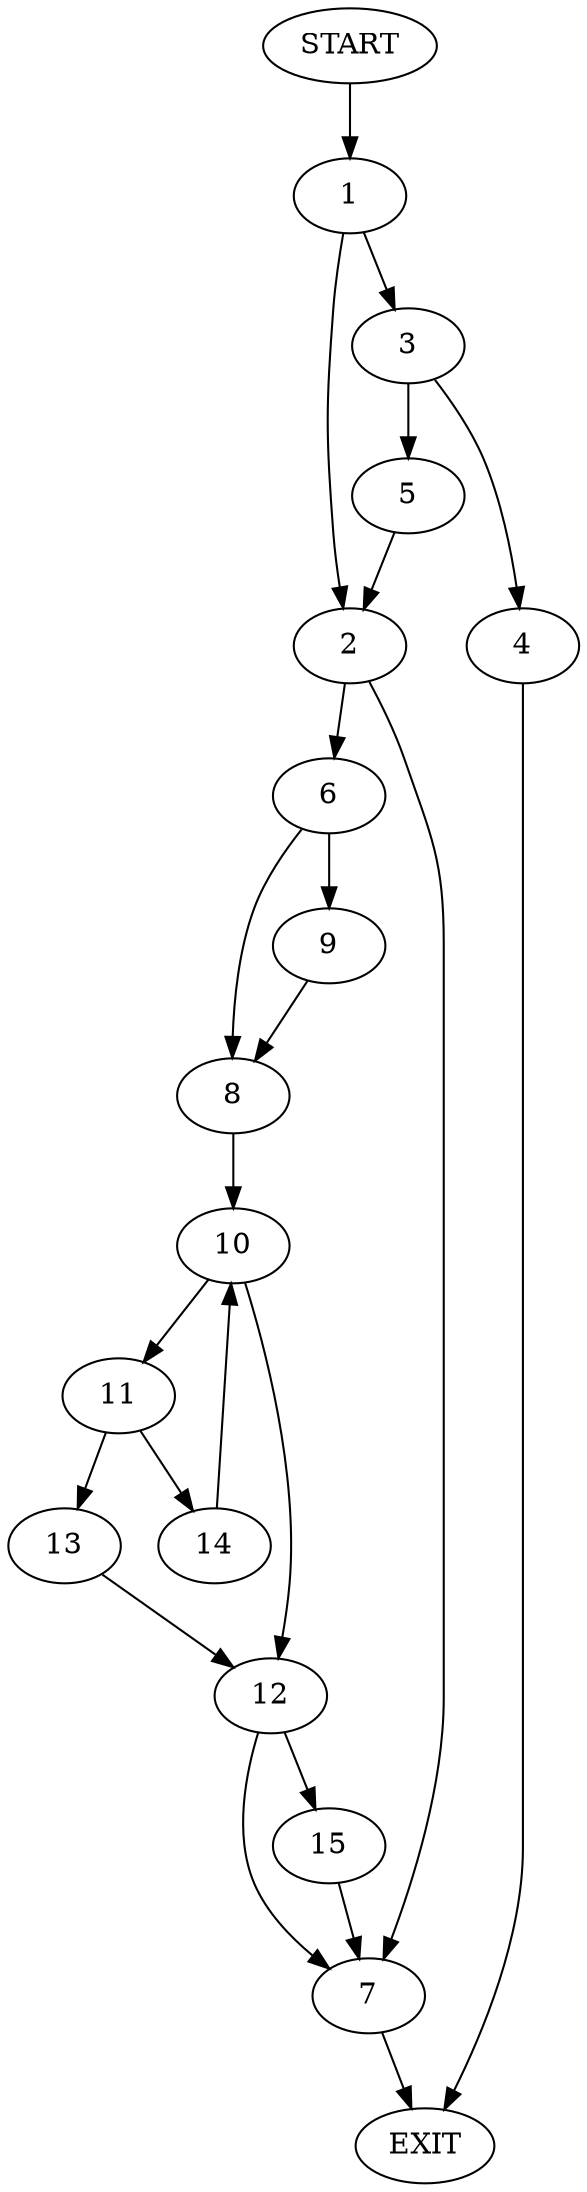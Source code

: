 digraph {
0 [label="START"]
16 [label="EXIT"]
0 -> 1
1 -> 2
1 -> 3
3 -> 4
3 -> 5
2 -> 6
2 -> 7
5 -> 2
4 -> 16
6 -> 8
6 -> 9
7 -> 16
9 -> 8
8 -> 10
10 -> 11
10 -> 12
11 -> 13
11 -> 14
12 -> 7
12 -> 15
14 -> 10
13 -> 12
15 -> 7
}
